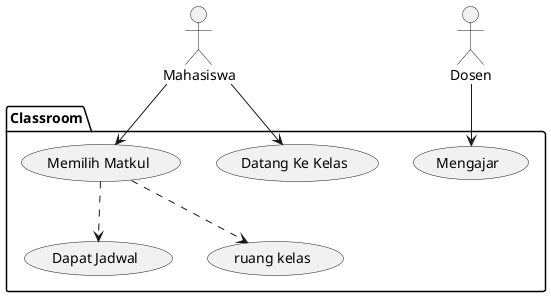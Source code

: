 @startuml test

actor Mahasiswa as Mhs 
actor Dosen as dosen 


package Classroom {
    usecase "Datang Ke Kelas" as U1
    usecase "Memilih Matkul" as U2
    usecase "Dapat Jadwal" as U3
    usecase "ruang kelas" as U4
    usecase "Mengajar" as U5
    

}

Mhs -> U1
Mhs --> U2
U2 ..> U3
U2 ..> U4
dosen --> U5

@enduml